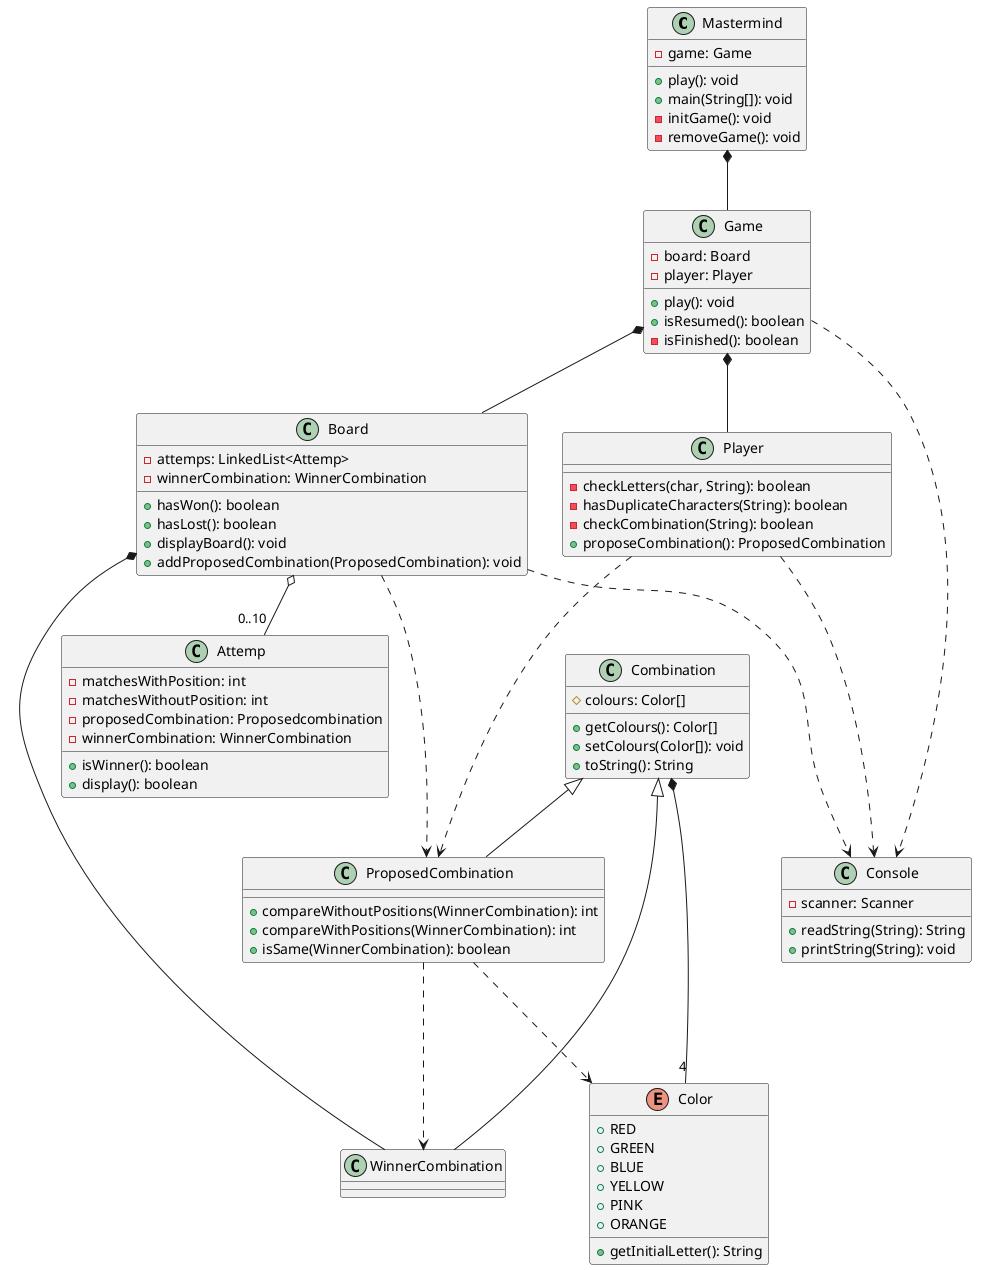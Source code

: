 @startuml Mastermind

class Mastermind {
  - game: Game

  + play(): void
  + main(String[]): void
  - initGame(): void
  - removeGame(): void
}

class Game {
  - board: Board
  - player: Player

  + play(): void
  + isResumed(): boolean
  - isFinished(): boolean

}

class Board {
  - attemps: LinkedList<Attemp>
  - winnerCombination: WinnerCombination

  + hasWon(): boolean
  + hasLost(): boolean
  + displayBoard(): void
  + addProposedCombination(ProposedCombination): void

}

enum Color {
  + RED
  + GREEN
  + BLUE
  + YELLOW
  + PINK
  + ORANGE

  + getInitialLetter(): String
}

class Attemp {
  - matchesWithPosition: int  
  - matchesWithoutPosition: int
  - proposedCombination: Proposedcombination
  - winnerCombination: WinnerCombination

  + isWinner(): boolean
  + display(): boolean
}


class Player {

  - checkLetters(char, String): boolean
  - hasDuplicateCharacters(String): boolean
  - checkCombination(String): boolean
  + proposeCombination(): ProposedCombination

}

class Combination {
  # colours: Color[]

  + getColours(): Color[]
  + setColours(Color[]): void
  + toString(): String

}

class WinnerCombination {

}

class ProposedCombination {

  + compareWithoutPositions(WinnerCombination): int
  + compareWithPositions(WinnerCombination): int
  + isSame(WinnerCombination): boolean

}


class Console {
  - scanner: Scanner

  + readString(String): String
  + printString(String): void

}

Mastermind *-down- Game

Game *-down- Board
Game *-down- Player
Game -.-> Console

Player -.-> ProposedCombination
Player -.-> Console

Board o-down- "0..10" Attemp
Board -.-> ProposedCombination
Board *-down- WinnerCombination
Board -.-> Console

Combination *-down- "4" Color

WinnerCombination -up-|> Combination

ProposedCombination -.-> WinnerCombination
ProposedCombination -.-> Color
ProposedCombination -up-|> Combination

' Game *-down-> Board
' Game *-down-> Player
' Mastermind *-down-> Game
' Board *--> WinnerCombination
' Board o-down-> "0..10" Attemp
' Attemp *-down-> Result
' Result o-left-> "0..1" Success
' Attemp *-down-> ProposedCombination
' Player --> Board
' Player -.-> Attemp

' WinnerCombination -up-|> Combination
' ProposedCombination -up-|> Combination

@enduml